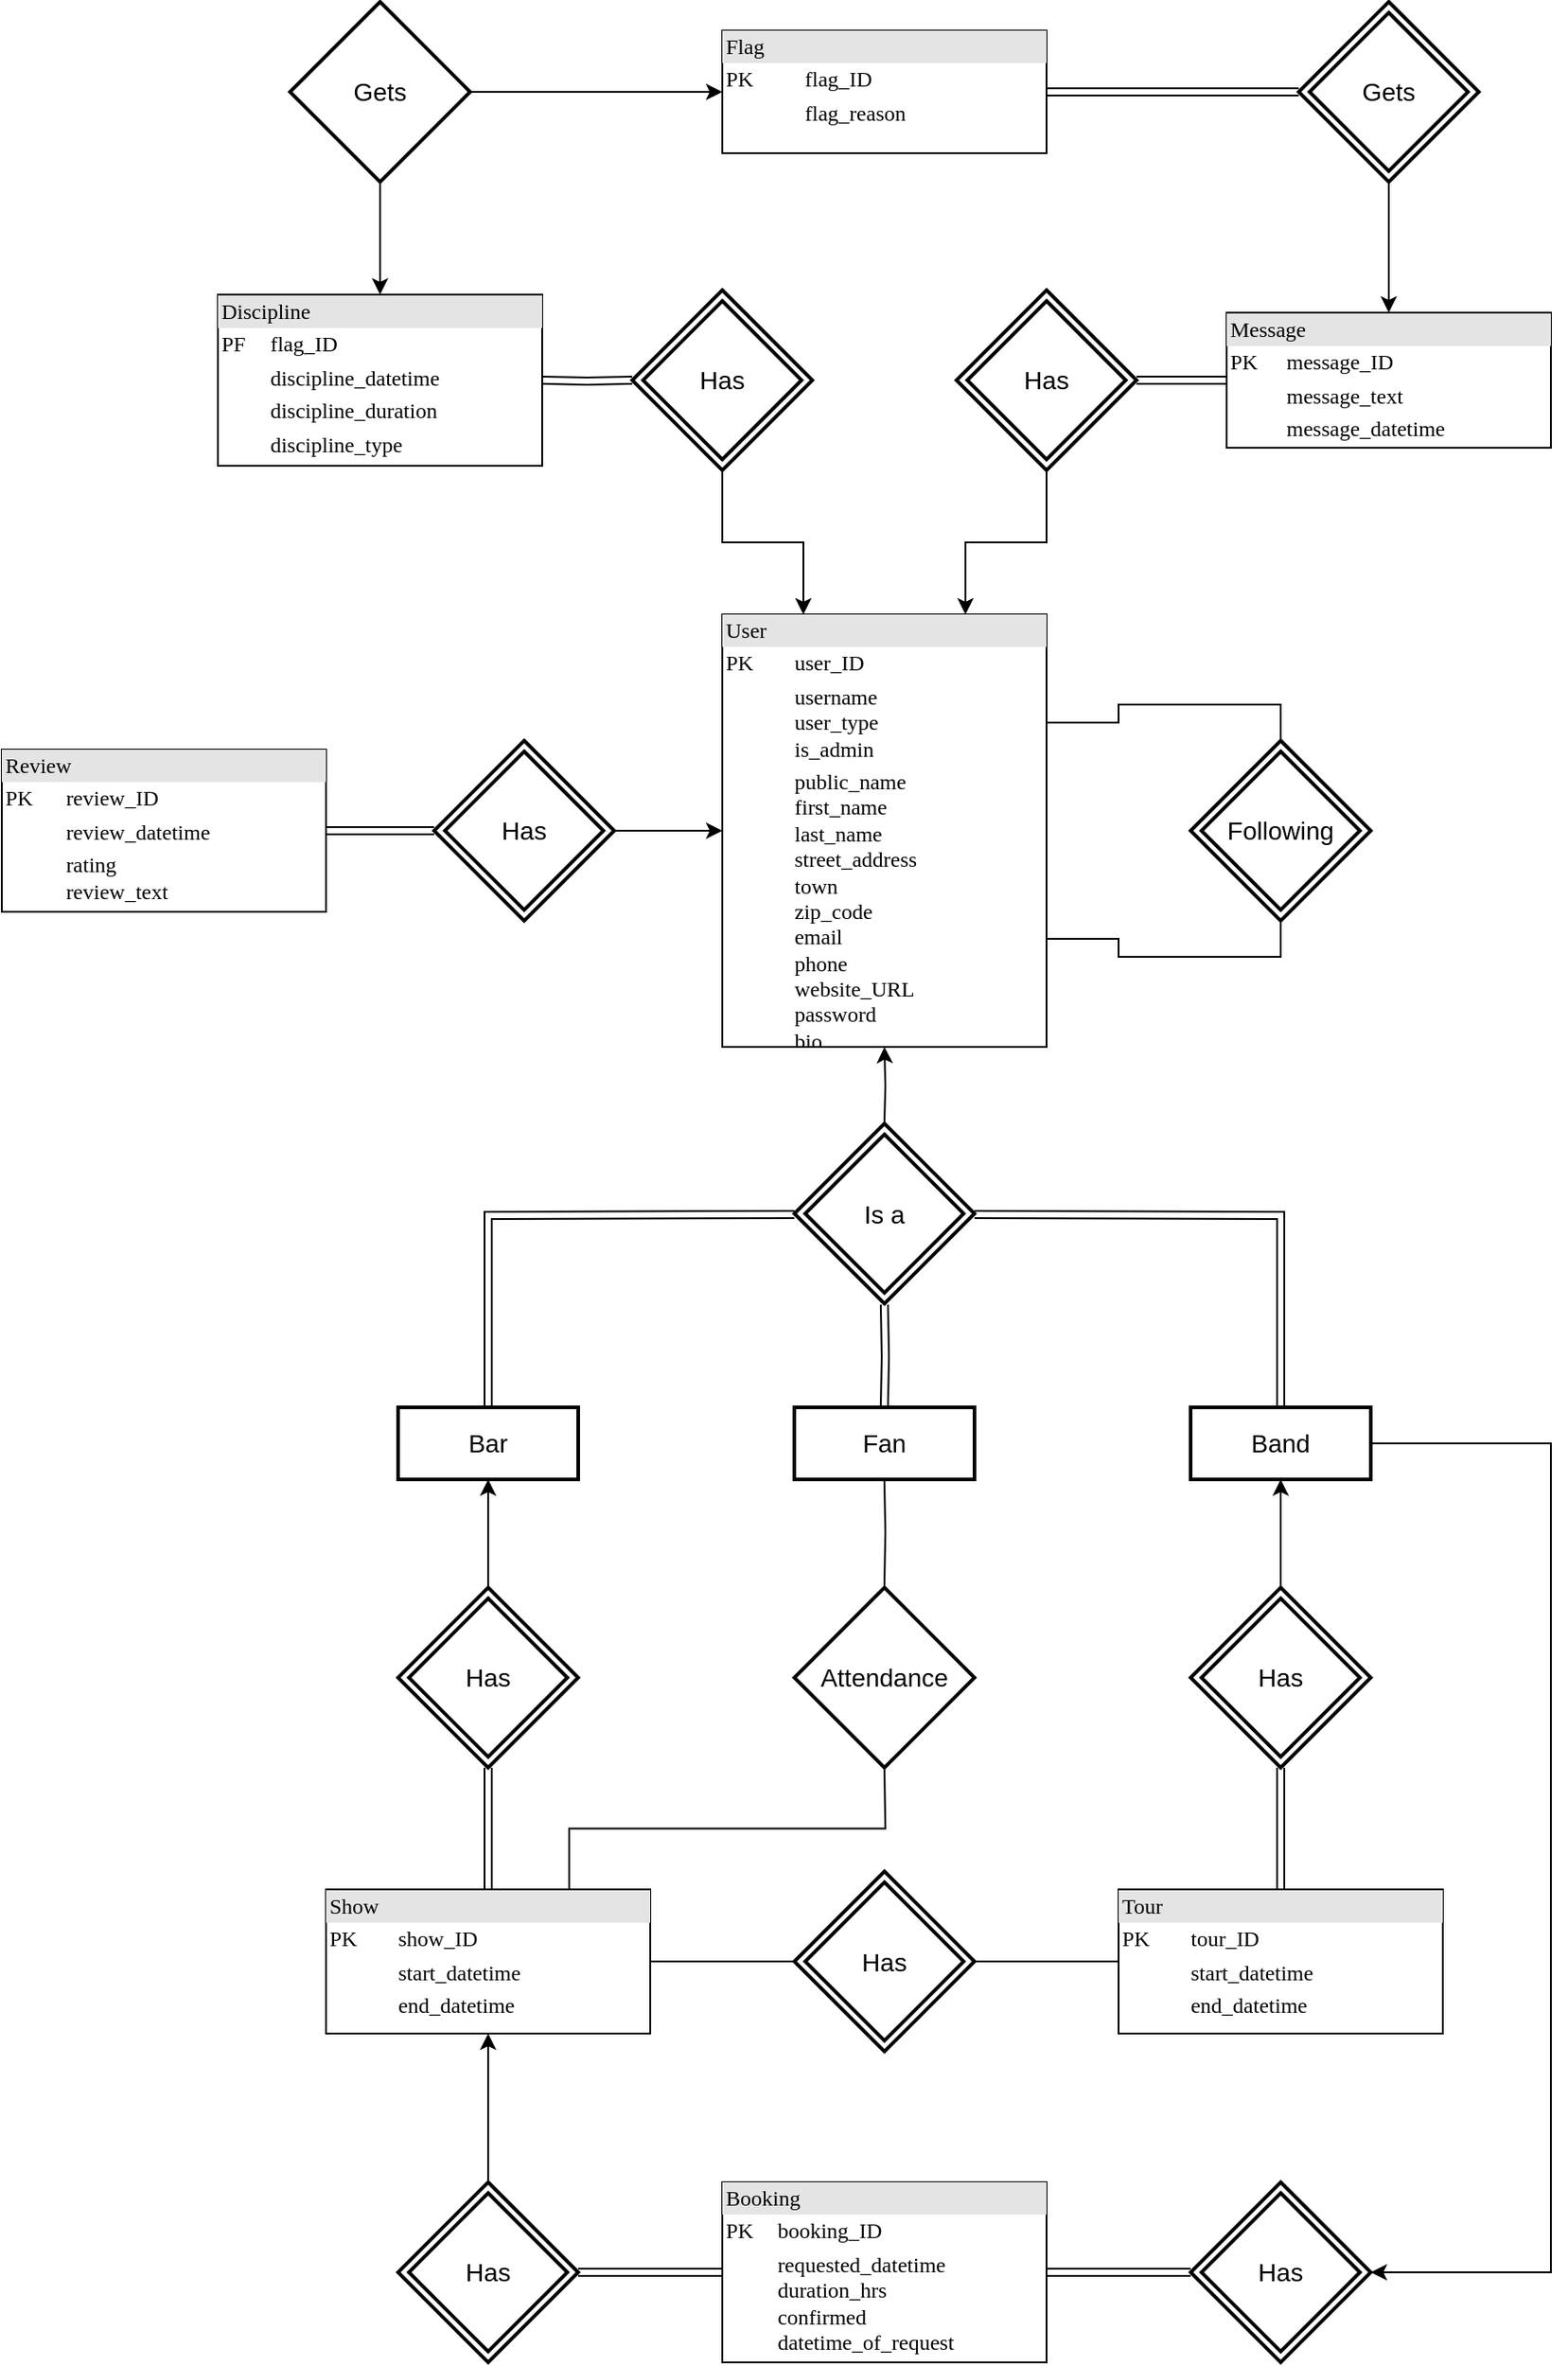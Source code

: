 <mxfile pages="1" version="11.2.5" type="device"><diagram name="Page-1" id="2ca16b54-16f6-2749-3443-fa8db7711227"><mxGraphModel dx="1654" dy="1485" grid="1" gridSize="10" guides="1" tooltips="1" connect="1" arrows="1" fold="1" page="1" pageScale="1" pageWidth="1100" pageHeight="850" background="#ffffff" math="0" shadow="0"><root><mxCell id="0"/><mxCell id="1" parent="0"/><mxCell id="hTIE1v8_ieLj_Vp5C5kN-28" style="edgeStyle=orthogonalEdgeStyle;rounded=0;orthogonalLoop=1;jettySize=auto;html=1;exitX=1;exitY=0.75;exitDx=0;exitDy=0;endArrow=none;endFill=0;entryX=0.5;entryY=1;entryDx=0;entryDy=0;" parent="1" source="2ed32ef02a7f4228-8" target="hTIE1v8_ieLj_Vp5C5kN-61" edge="1"><mxGeometry relative="1" as="geometry"><mxPoint x="-150" y="-150" as="targetPoint"/></mxGeometry></mxCell><mxCell id="hTIE1v8_ieLj_Vp5C5kN-55" style="edgeStyle=orthogonalEdgeStyle;rounded=0;orthogonalLoop=1;jettySize=auto;html=1;exitX=0;exitY=0.5;exitDx=0;exitDy=0;entryX=1;entryY=0.5;entryDx=0;entryDy=0;endArrow=none;endFill=0;startArrow=classic;startFill=1;" parent="1" source="2ed32ef02a7f4228-8" edge="1" target="hTIE1v8_ieLj_Vp5C5kN-60"><mxGeometry relative="1" as="geometry"><mxPoint x="-520" y="-247" as="targetPoint"/></mxGeometry></mxCell><mxCell id="2ed32ef02a7f4228-8" value="&lt;div style=&quot;box-sizing: border-box ; width: 100% ; background: #e4e4e4 ; padding: 2px&quot;&gt;User&lt;/div&gt;&lt;table style=&quot;width: 100% ; font-size: 1em&quot; cellpadding=&quot;2&quot; cellspacing=&quot;0&quot;&gt;&lt;tbody&gt;&lt;tr&gt;&lt;td&gt;PK&lt;/td&gt;&lt;td&gt;user_ID&lt;/td&gt;&lt;/tr&gt;&lt;tr&gt;&lt;td&gt;&lt;br&gt;&lt;/td&gt;&lt;td&gt;username&lt;br&gt;user_type&lt;br&gt;is_admin&lt;/td&gt;&lt;/tr&gt;&lt;tr&gt;&lt;td&gt;&lt;/td&gt;&lt;td&gt;public_name&lt;br&gt;first_name&lt;br&gt;last_name&lt;br&gt;street_address&lt;br&gt;town&lt;br&gt;zip_code&lt;br&gt;email&lt;br&gt;phone&lt;br&gt;website_URL&lt;br&gt;password&lt;br&gt;bio&lt;br&gt;&lt;/td&gt;&lt;/tr&gt;&lt;tr&gt;&lt;td&gt;&lt;/td&gt;&lt;td&gt;&lt;/td&gt;&lt;/tr&gt;&lt;/tbody&gt;&lt;/table&gt;" style="verticalAlign=top;align=left;overflow=fill;html=1;rounded=0;shadow=0;comic=0;labelBackgroundColor=none;strokeColor=#000000;strokeWidth=1;fillColor=#ffffff;fontFamily=Verdana;fontSize=12;fontColor=#000000;" parent="1" vertex="1"><mxGeometry x="-460" y="-360" width="180" height="240" as="geometry"/></mxCell><mxCell id="hTIE1v8_ieLj_Vp5C5kN-73" style="edgeStyle=orthogonalEdgeStyle;shape=link;rounded=0;orthogonalLoop=1;jettySize=auto;html=1;exitX=1;exitY=0.5;exitDx=0;exitDy=0;entryX=0;entryY=0.5;entryDx=0;entryDy=0;startArrow=none;startFill=0;endArrow=classic;endFill=1;strokeColor=#000000;" parent="1" source="uCFvu2t1ZNGnuXDqTGb5-1" target="hTIE1v8_ieLj_Vp5C5kN-72" edge="1"><mxGeometry relative="1" as="geometry"/></mxCell><mxCell id="uCFvu2t1ZNGnuXDqTGb5-1" value="&lt;div style=&quot;box-sizing: border-box ; width: 100% ; background: #e4e4e4 ; padding: 2px&quot;&gt;Booking&lt;/div&gt;&lt;table style=&quot;width: 100% ; font-size: 1em&quot; cellpadding=&quot;2&quot; cellspacing=&quot;0&quot;&gt;&lt;tbody&gt;&lt;tr&gt;&lt;td&gt;PK&lt;/td&gt;&lt;td&gt;booking_ID&lt;/td&gt;&lt;/tr&gt;&lt;tr&gt;&lt;td&gt;&lt;/td&gt;&lt;td&gt;requested_datetime&lt;br&gt;duration_hrs&lt;br&gt;confirmed&lt;br&gt;datetime_of_request&lt;/td&gt;&lt;/tr&gt;&lt;tr&gt;&lt;td&gt;&lt;br&gt;&lt;/td&gt;&lt;td&gt;&lt;br&gt;&lt;/td&gt;&lt;/tr&gt;&lt;tr&gt;&lt;td&gt;&lt;br&gt;&lt;/td&gt;&lt;td&gt;&lt;br&gt;&lt;/td&gt;&lt;/tr&gt;&lt;tr&gt;&lt;td&gt;&lt;br&gt;&lt;/td&gt;&lt;td&gt;&lt;br&gt;&lt;/td&gt;&lt;/tr&gt;&lt;/tbody&gt;&lt;/table&gt;" style="verticalAlign=top;align=left;overflow=fill;html=1;rounded=0;shadow=0;comic=0;labelBackgroundColor=none;strokeColor=#000000;strokeWidth=1;fillColor=#ffffff;fontFamily=Verdana;fontSize=12;fontColor=#000000;" parent="1" vertex="1"><mxGeometry x="-460" y="510" width="180" height="100" as="geometry"/></mxCell><mxCell id="hTIE1v8_ieLj_Vp5C5kN-56" style="edgeStyle=orthogonalEdgeStyle;rounded=0;orthogonalLoop=1;jettySize=auto;html=1;exitX=1;exitY=0.5;exitDx=0;exitDy=0;entryX=0;entryY=0.5;entryDx=0;entryDy=0;endArrow=none;endFill=0;shape=link;" parent="1" source="uCFvu2t1ZNGnuXDqTGb5-2" edge="1" target="hTIE1v8_ieLj_Vp5C5kN-60"><mxGeometry relative="1" as="geometry"><mxPoint x="-620" y="-247" as="targetPoint"/></mxGeometry></mxCell><mxCell id="uCFvu2t1ZNGnuXDqTGb5-2" value="&lt;div style=&quot;box-sizing: border-box ; width: 100% ; background: #e4e4e4 ; padding: 2px&quot;&gt;Review&lt;/div&gt;&lt;table style=&quot;width: 100% ; font-size: 1em&quot; cellpadding=&quot;2&quot; cellspacing=&quot;0&quot;&gt;&lt;tbody&gt;&lt;tr&gt;&lt;td&gt;PK&lt;/td&gt;&lt;td&gt;review_ID&lt;/td&gt;&lt;/tr&gt;&lt;tr&gt;&lt;td&gt;&lt;br&gt;&lt;/td&gt;&lt;td&gt;review_datetime&lt;/td&gt;&lt;/tr&gt;&lt;tr&gt;&lt;td&gt;&lt;br&gt;&lt;/td&gt;&lt;td&gt;rating&lt;br&gt;review_text&lt;br&gt;&lt;br&gt;&lt;/td&gt;&lt;/tr&gt;&lt;tr&gt;&lt;td&gt;&lt;br&gt;&lt;/td&gt;&lt;td&gt;&lt;br&gt;&lt;/td&gt;&lt;/tr&gt;&lt;tr&gt;&lt;td&gt;&lt;br&gt;&lt;/td&gt;&lt;td&gt;&lt;br&gt;&lt;/td&gt;&lt;/tr&gt;&lt;/tbody&gt;&lt;/table&gt;" style="verticalAlign=top;align=left;overflow=fill;html=1;rounded=0;shadow=0;comic=0;labelBackgroundColor=none;strokeColor=#000000;strokeWidth=1;fillColor=#ffffff;fontFamily=Verdana;fontSize=12;fontColor=#000000;" parent="1" vertex="1"><mxGeometry x="-860" y="-285" width="180" height="90" as="geometry"/></mxCell><mxCell id="hTIE1v8_ieLj_Vp5C5kN-43" style="edgeStyle=orthogonalEdgeStyle;rounded=0;orthogonalLoop=1;jettySize=auto;html=1;exitX=0;exitY=0.5;exitDx=0;exitDy=0;entryX=1;entryY=0.5;entryDx=0;entryDy=0;endArrow=none;endFill=0;shape=link;" parent="1" source="uCFvu2t1ZNGnuXDqTGb5-3" edge="1"><mxGeometry relative="1" as="geometry"><mxPoint x="-230" y="-490" as="targetPoint"/></mxGeometry></mxCell><mxCell id="hTIE1v8_ieLj_Vp5C5kN-64" style="edgeStyle=orthogonalEdgeStyle;rounded=0;orthogonalLoop=1;jettySize=auto;html=1;exitX=0.5;exitY=0;exitDx=0;exitDy=0;entryX=0.5;entryY=1;entryDx=0;entryDy=0;startArrow=classic;startFill=1;endArrow=none;endFill=0;strokeColor=#000000;" parent="1" source="uCFvu2t1ZNGnuXDqTGb5-3" target="hTIE1v8_ieLj_Vp5C5kN-63" edge="1"><mxGeometry relative="1" as="geometry"/></mxCell><mxCell id="uCFvu2t1ZNGnuXDqTGb5-3" value="&lt;div style=&quot;box-sizing: border-box ; width: 100% ; background: #e4e4e4 ; padding: 2px&quot;&gt;Message&lt;/div&gt;&lt;table style=&quot;width: 100% ; font-size: 1em&quot; cellpadding=&quot;2&quot; cellspacing=&quot;0&quot;&gt;&lt;tbody&gt;&lt;tr&gt;&lt;td&gt;PK&lt;/td&gt;&lt;td&gt;message_ID&lt;/td&gt;&lt;/tr&gt;&lt;tr&gt;&lt;td&gt;&lt;br&gt;&lt;/td&gt;&lt;td&gt;message_text&lt;/td&gt;&lt;/tr&gt;&lt;tr&gt;&lt;td&gt;&lt;br&gt;&lt;/td&gt;&lt;td&gt;message_datetime&lt;br&gt;&lt;/td&gt;&lt;/tr&gt;&lt;tr&gt;&lt;td&gt;&lt;br&gt;&lt;/td&gt;&lt;td&gt;&lt;br&gt;&lt;/td&gt;&lt;/tr&gt;&lt;tr&gt;&lt;td&gt;&lt;br&gt;&lt;/td&gt;&lt;td&gt;&lt;br&gt;&lt;/td&gt;&lt;/tr&gt;&lt;/tbody&gt;&lt;/table&gt;" style="verticalAlign=top;align=left;overflow=fill;html=1;rounded=0;shadow=0;comic=0;labelBackgroundColor=none;strokeColor=#000000;strokeWidth=1;fillColor=#ffffff;fontFamily=Verdana;fontSize=12;fontColor=#000000;" parent="1" vertex="1"><mxGeometry x="-180" y="-527.5" width="180" height="75" as="geometry"/></mxCell><mxCell id="uCFvu2t1ZNGnuXDqTGb5-8" value="&lt;div style=&quot;box-sizing: border-box ; width: 100% ; background: #e4e4e4 ; padding: 2px&quot;&gt;Flag&lt;/div&gt;&lt;table style=&quot;width: 100% ; font-size: 1em&quot; cellpadding=&quot;2&quot; cellspacing=&quot;0&quot;&gt;&lt;tbody&gt;&lt;tr&gt;&lt;td&gt;PK&lt;/td&gt;&lt;td&gt;flag_ID&lt;/td&gt;&lt;/tr&gt;&lt;tr&gt;&lt;td&gt;&lt;br&gt;&lt;/td&gt;&lt;td&gt;flag_reason&lt;/td&gt;&lt;/tr&gt;&lt;tr&gt;&lt;td&gt;&lt;br&gt;&lt;/td&gt;&lt;td&gt;&lt;br&gt;&lt;/td&gt;&lt;/tr&gt;&lt;tr&gt;&lt;td&gt;&lt;br&gt;&lt;/td&gt;&lt;td&gt;&lt;br&gt;&lt;/td&gt;&lt;/tr&gt;&lt;tr&gt;&lt;td&gt;&lt;br&gt;&lt;/td&gt;&lt;td&gt;&lt;br&gt;&lt;/td&gt;&lt;/tr&gt;&lt;/tbody&gt;&lt;/table&gt;" style="verticalAlign=top;align=left;overflow=fill;html=1;rounded=0;shadow=0;comic=0;labelBackgroundColor=none;strokeColor=#000000;strokeWidth=1;fillColor=#ffffff;fontFamily=Verdana;fontSize=12;fontColor=#000000;" parent="1" vertex="1"><mxGeometry x="-460" y="-684" width="180" height="68" as="geometry"/></mxCell><mxCell id="9pDllGuzuMR2mAoj5SQd-7" style="edgeStyle=orthogonalEdgeStyle;rounded=0;orthogonalLoop=1;jettySize=auto;html=1;exitX=0.5;exitY=0;exitDx=0;exitDy=0;endArrow=none;endFill=0;startArrow=classic;startFill=1;entryX=0.5;entryY=1;entryDx=0;entryDy=0;" edge="1" parent="1" source="uCFvu2t1ZNGnuXDqTGb5-9" target="9pDllGuzuMR2mAoj5SQd-10"><mxGeometry relative="1" as="geometry"><mxPoint x="-650" y="-580" as="targetPoint"/></mxGeometry></mxCell><mxCell id="uCFvu2t1ZNGnuXDqTGb5-9" value="&lt;div style=&quot;box-sizing: border-box ; width: 100% ; background: #e4e4e4 ; padding: 2px&quot;&gt;Discipline&lt;/div&gt;&lt;table style=&quot;width: 100% ; font-size: 1em&quot; cellpadding=&quot;2&quot; cellspacing=&quot;0&quot;&gt;&lt;tbody&gt;&lt;tr&gt;&lt;td&gt;PF&lt;/td&gt;&lt;td&gt;flag_ID&lt;/td&gt;&lt;/tr&gt;&lt;tr&gt;&lt;td&gt;&lt;br&gt;&lt;/td&gt;&lt;td&gt;discipline_datetime&lt;br&gt;&lt;/td&gt;&lt;/tr&gt;&lt;tr&gt;&lt;td&gt;&lt;br&gt;&lt;/td&gt;&lt;td&gt;discipline_duration&lt;br&gt;&lt;/td&gt;&lt;/tr&gt;&lt;tr&gt;&lt;td&gt;&lt;br&gt;&lt;/td&gt;&lt;td&gt;discipline_type&lt;br&gt;&lt;/td&gt;&lt;/tr&gt;&lt;tr&gt;&lt;td&gt;&lt;br&gt;&lt;/td&gt;&lt;td&gt;&lt;br&gt;&lt;/td&gt;&lt;/tr&gt;&lt;tr&gt;&lt;td&gt;&lt;br&gt;&lt;/td&gt;&lt;td&gt;&lt;br&gt;&lt;/td&gt;&lt;/tr&gt;&lt;/tbody&gt;&lt;/table&gt;" style="verticalAlign=top;align=left;overflow=fill;html=1;rounded=0;shadow=0;comic=0;labelBackgroundColor=none;strokeColor=#000000;strokeWidth=1;fillColor=#ffffff;fontFamily=Verdana;fontSize=12;fontColor=#000000;" parent="1" vertex="1"><mxGeometry x="-740" y="-537.5" width="180" height="95" as="geometry"/></mxCell><mxCell id="hTIE1v8_ieLj_Vp5C5kN-87" style="edgeStyle=orthogonalEdgeStyle;rounded=0;orthogonalLoop=1;jettySize=auto;html=1;exitX=0.75;exitY=0;exitDx=0;exitDy=0;entryX=0.5;entryY=1;entryDx=0;entryDy=0;startArrow=none;startFill=0;endArrow=none;endFill=0;strokeColor=#000000;" parent="1" source="hTIE1v8_ieLj_Vp5C5kN-1" edge="1"><mxGeometry relative="1" as="geometry"><mxPoint x="-370" y="279" as="targetPoint"/></mxGeometry></mxCell><mxCell id="hTIE1v8_ieLj_Vp5C5kN-1" value="&lt;div style=&quot;box-sizing: border-box ; width: 100% ; background: #e4e4e4 ; padding: 2px&quot;&gt;Show&lt;/div&gt;&lt;table style=&quot;width: 100% ; font-size: 1em&quot; cellpadding=&quot;2&quot; cellspacing=&quot;0&quot;&gt;&lt;tbody&gt;&lt;tr&gt;&lt;td&gt;PK&lt;/td&gt;&lt;td&gt;show_ID&lt;/td&gt;&lt;/tr&gt;&lt;tr&gt;&lt;td&gt;&lt;br&gt;&lt;/td&gt;&lt;td&gt;start_datetime&lt;/td&gt;&lt;/tr&gt;&lt;tr&gt;&lt;td&gt;&lt;br&gt;&lt;/td&gt;&lt;td&gt;end_datetime&lt;br&gt;&lt;/td&gt;&lt;/tr&gt;&lt;tr&gt;&lt;td&gt;&lt;br&gt;&lt;/td&gt;&lt;td&gt;&lt;br&gt;&lt;/td&gt;&lt;/tr&gt;&lt;tr&gt;&lt;td&gt;&lt;br&gt;&lt;/td&gt;&lt;td&gt;&lt;br&gt;&lt;/td&gt;&lt;/tr&gt;&lt;tr&gt;&lt;td&gt;&lt;br&gt;&lt;/td&gt;&lt;td&gt;&lt;br&gt;&lt;/td&gt;&lt;/tr&gt;&lt;/tbody&gt;&lt;/table&gt;" style="verticalAlign=top;align=left;overflow=fill;html=1;rounded=0;shadow=0;comic=0;labelBackgroundColor=none;strokeColor=#000000;strokeWidth=1;fillColor=#ffffff;fontFamily=Verdana;fontSize=12;fontColor=#000000;" parent="1" vertex="1"><mxGeometry x="-680" y="347.5" width="180" height="80" as="geometry"/></mxCell><mxCell id="hTIE1v8_ieLj_Vp5C5kN-79" style="edgeStyle=orthogonalEdgeStyle;rounded=0;orthogonalLoop=1;jettySize=auto;html=1;exitX=0.5;exitY=0;exitDx=0;exitDy=0;entryX=0.5;entryY=1;entryDx=0;entryDy=0;startArrow=none;startFill=0;endArrow=classic;endFill=1;strokeColor=#000000;shape=link;" parent="1" source="hTIE1v8_ieLj_Vp5C5kN-17" target="hTIE1v8_ieLj_Vp5C5kN-76" edge="1"><mxGeometry relative="1" as="geometry"/></mxCell><mxCell id="hTIE1v8_ieLj_Vp5C5kN-81" style="edgeStyle=orthogonalEdgeStyle;rounded=0;orthogonalLoop=1;jettySize=auto;html=1;exitX=0;exitY=0.5;exitDx=0;exitDy=0;entryX=1;entryY=0.5;entryDx=0;entryDy=0;startArrow=none;startFill=0;endArrow=none;endFill=0;strokeColor=#000000;" parent="1" source="hTIE1v8_ieLj_Vp5C5kN-17" target="hTIE1v8_ieLj_Vp5C5kN-80" edge="1"><mxGeometry relative="1" as="geometry"/></mxCell><mxCell id="hTIE1v8_ieLj_Vp5C5kN-17" value="&lt;div style=&quot;box-sizing: border-box ; width: 100% ; background: #e4e4e4 ; padding: 2px&quot;&gt;Tour&lt;/div&gt;&lt;table style=&quot;width: 100% ; font-size: 1em&quot; cellpadding=&quot;2&quot; cellspacing=&quot;0&quot;&gt;&lt;tbody&gt;&lt;tr&gt;&lt;td&gt;PK&lt;/td&gt;&lt;td&gt;tour_ID&lt;/td&gt;&lt;/tr&gt;&lt;tr&gt;&lt;td&gt;&lt;br&gt;&lt;/td&gt;&lt;td&gt;start_datetime&lt;br&gt;&lt;/td&gt;&lt;/tr&gt;&lt;tr&gt;&lt;td&gt;&lt;br&gt;&lt;/td&gt;&lt;td&gt;end_datetime&lt;br&gt;&lt;/td&gt;&lt;/tr&gt;&lt;tr&gt;&lt;td&gt;&lt;br&gt;&lt;/td&gt;&lt;td&gt;&lt;br&gt;&lt;/td&gt;&lt;/tr&gt;&lt;tr&gt;&lt;td&gt;&lt;br&gt;&lt;/td&gt;&lt;td&gt;&lt;br&gt;&lt;/td&gt;&lt;/tr&gt;&lt;tr&gt;&lt;td&gt;&lt;br&gt;&lt;/td&gt;&lt;td&gt;&lt;br&gt;&lt;/td&gt;&lt;/tr&gt;&lt;/tbody&gt;&lt;/table&gt;" style="verticalAlign=top;align=left;overflow=fill;html=1;rounded=0;shadow=0;comic=0;labelBackgroundColor=none;strokeColor=#000000;strokeWidth=1;fillColor=#ffffff;fontFamily=Verdana;fontSize=12;fontColor=#000000;" parent="1" vertex="1"><mxGeometry x="-240" y="347.5" width="180" height="80" as="geometry"/></mxCell><mxCell id="hTIE1v8_ieLj_Vp5C5kN-66" style="edgeStyle=orthogonalEdgeStyle;rounded=0;orthogonalLoop=1;jettySize=auto;html=1;exitX=0.5;exitY=1;exitDx=0;exitDy=0;entryX=0.5;entryY=0;entryDx=0;entryDy=0;startArrow=classic;startFill=1;endArrow=none;endFill=0;strokeColor=#000000;" parent="1" source="hTIE1v8_ieLj_Vp5C5kN-18" target="hTIE1v8_ieLj_Vp5C5kN-62" edge="1"><mxGeometry relative="1" as="geometry"/></mxCell><mxCell id="hTIE1v8_ieLj_Vp5C5kN-18" value="Bar" style="strokeWidth=2;whiteSpace=wrap;html=1;align=center;fontSize=14;" parent="1" vertex="1"><mxGeometry x="-640" y="80" width="100" height="40" as="geometry"/></mxCell><mxCell id="hTIE1v8_ieLj_Vp5C5kN-19" value="Fan" style="strokeWidth=2;whiteSpace=wrap;html=1;align=center;fontSize=14;" parent="1" vertex="1"><mxGeometry x="-420" y="80" width="100" height="40" as="geometry"/></mxCell><mxCell id="hTIE1v8_ieLj_Vp5C5kN-75" style="edgeStyle=orthogonalEdgeStyle;rounded=0;orthogonalLoop=1;jettySize=auto;html=1;exitX=1;exitY=0.5;exitDx=0;exitDy=0;entryX=1;entryY=0.5;entryDx=0;entryDy=0;startArrow=none;startFill=0;endArrow=classic;endFill=1;strokeColor=#000000;" parent="1" source="hTIE1v8_ieLj_Vp5C5kN-20" target="hTIE1v8_ieLj_Vp5C5kN-72" edge="1"><mxGeometry relative="1" as="geometry"><Array as="points"><mxPoint y="100"/><mxPoint y="560"/></Array></mxGeometry></mxCell><mxCell id="hTIE1v8_ieLj_Vp5C5kN-20" value="Band" style="strokeWidth=2;whiteSpace=wrap;html=1;align=center;fontSize=14;" parent="1" vertex="1"><mxGeometry x="-200" y="80" width="100" height="40" as="geometry"/></mxCell><mxCell id="hTIE1v8_ieLj_Vp5C5kN-27" style="edgeStyle=orthogonalEdgeStyle;rounded=0;orthogonalLoop=1;jettySize=auto;html=1;exitX=0.5;exitY=0.005;exitDx=0;exitDy=0;entryX=1;entryY=0.25;entryDx=0;entryDy=0;endArrow=none;endFill=0;exitPerimeter=0;" parent="1" source="hTIE1v8_ieLj_Vp5C5kN-61" target="2ed32ef02a7f4228-8" edge="1"><mxGeometry relative="1" as="geometry"><mxPoint x="-150" y="-297" as="sourcePoint"/></mxGeometry></mxCell><mxCell id="hTIE1v8_ieLj_Vp5C5kN-47" style="edgeStyle=orthogonalEdgeStyle;shape=link;rounded=0;orthogonalLoop=1;jettySize=auto;html=1;exitX=0;exitY=0.5;exitDx=0;exitDy=0;entryX=1;entryY=0.5;entryDx=0;entryDy=0;endArrow=none;endFill=0;" parent="1" target="uCFvu2t1ZNGnuXDqTGb5-9" edge="1"><mxGeometry relative="1" as="geometry"><mxPoint x="-510" y="-490" as="sourcePoint"/></mxGeometry></mxCell><mxCell id="hTIE1v8_ieLj_Vp5C5kN-57" style="edgeStyle=orthogonalEdgeStyle;rounded=0;orthogonalLoop=1;jettySize=auto;html=1;exitX=0.5;exitY=1;exitDx=0;exitDy=0;entryX=0.25;entryY=0;entryDx=0;entryDy=0;startArrow=none;startFill=0;endArrow=classic;endFill=1;" parent="1" source="hTIE1v8_ieLj_Vp5C5kN-48" target="2ed32ef02a7f4228-8" edge="1"><mxGeometry relative="1" as="geometry"/></mxCell><mxCell id="hTIE1v8_ieLj_Vp5C5kN-48" value="Has" style="shape=rhombus;double=1;strokeWidth=2;fontSize=17;perimeter=rhombusPerimeter;whiteSpace=wrap;html=1;align=center;fontSize=14;" parent="1" vertex="1"><mxGeometry x="-510" y="-540" width="100" height="100" as="geometry"/></mxCell><mxCell id="hTIE1v8_ieLj_Vp5C5kN-58" style="edgeStyle=orthogonalEdgeStyle;rounded=0;orthogonalLoop=1;jettySize=auto;html=1;exitX=0.5;exitY=1;exitDx=0;exitDy=0;entryX=0.75;entryY=0;entryDx=0;entryDy=0;startArrow=none;startFill=0;endArrow=classic;endFill=1;" parent="1" source="hTIE1v8_ieLj_Vp5C5kN-49" target="2ed32ef02a7f4228-8" edge="1"><mxGeometry relative="1" as="geometry"/></mxCell><mxCell id="hTIE1v8_ieLj_Vp5C5kN-49" value="Has" style="shape=rhombus;double=1;strokeWidth=2;fontSize=17;perimeter=rhombusPerimeter;whiteSpace=wrap;html=1;align=center;fontSize=14;" parent="1" vertex="1"><mxGeometry x="-330" y="-540" width="100" height="100" as="geometry"/></mxCell><mxCell id="hTIE1v8_ieLj_Vp5C5kN-51" style="edgeStyle=orthogonalEdgeStyle;rounded=0;orthogonalLoop=1;jettySize=auto;html=1;exitX=0.5;exitY=0;exitDx=0;exitDy=0;entryX=0.5;entryY=1;entryDx=0;entryDy=0;endArrow=classic;endFill=1;strokeColor=#000000;" parent="1" target="2ed32ef02a7f4228-8" edge="1"><mxGeometry relative="1" as="geometry"><mxPoint x="-370" y="-77" as="sourcePoint"/></mxGeometry></mxCell><mxCell id="hTIE1v8_ieLj_Vp5C5kN-52" style="edgeStyle=orthogonalEdgeStyle;rounded=0;orthogonalLoop=1;jettySize=auto;html=1;exitX=0.5;exitY=1;exitDx=0;exitDy=0;entryX=0.5;entryY=0;entryDx=0;entryDy=0;endArrow=classic;endFill=1;shape=link;" parent="1" target="hTIE1v8_ieLj_Vp5C5kN-19" edge="1"><mxGeometry relative="1" as="geometry"><mxPoint x="-370" y="23" as="sourcePoint"/></mxGeometry></mxCell><mxCell id="hTIE1v8_ieLj_Vp5C5kN-53" style="edgeStyle=orthogonalEdgeStyle;rounded=0;orthogonalLoop=1;jettySize=auto;html=1;exitX=0;exitY=0.5;exitDx=0;exitDy=0;entryX=0.5;entryY=0;entryDx=0;entryDy=0;endArrow=classic;endFill=1;shape=link;" parent="1" target="hTIE1v8_ieLj_Vp5C5kN-18" edge="1"><mxGeometry relative="1" as="geometry"><mxPoint x="-420" y="-27" as="sourcePoint"/></mxGeometry></mxCell><mxCell id="hTIE1v8_ieLj_Vp5C5kN-54" style="edgeStyle=orthogonalEdgeStyle;rounded=0;orthogonalLoop=1;jettySize=auto;html=1;exitX=1;exitY=0.5;exitDx=0;exitDy=0;entryX=0.5;entryY=0;entryDx=0;entryDy=0;endArrow=classic;endFill=1;shape=link;" parent="1" target="hTIE1v8_ieLj_Vp5C5kN-20" edge="1"><mxGeometry relative="1" as="geometry"><mxPoint x="-320" y="-27" as="sourcePoint"/></mxGeometry></mxCell><mxCell id="hTIE1v8_ieLj_Vp5C5kN-59" value="Is a" style="shape=rhombus;double=1;strokeWidth=2;fontSize=17;perimeter=rhombusPerimeter;whiteSpace=wrap;html=1;align=center;fontSize=14;" parent="1" vertex="1"><mxGeometry x="-420" y="-77.5" width="100" height="100" as="geometry"/></mxCell><mxCell id="hTIE1v8_ieLj_Vp5C5kN-60" value="Has" style="shape=rhombus;double=1;strokeWidth=2;fontSize=17;perimeter=rhombusPerimeter;whiteSpace=wrap;html=1;align=center;fontSize=14;" parent="1" vertex="1"><mxGeometry x="-620" y="-290" width="100" height="100" as="geometry"/></mxCell><mxCell id="hTIE1v8_ieLj_Vp5C5kN-61" value="Following" style="shape=rhombus;double=1;strokeWidth=2;fontSize=17;perimeter=rhombusPerimeter;whiteSpace=wrap;html=1;align=center;fontSize=14;" parent="1" vertex="1"><mxGeometry x="-200" y="-290" width="100" height="100" as="geometry"/></mxCell><mxCell id="hTIE1v8_ieLj_Vp5C5kN-68" style="edgeStyle=orthogonalEdgeStyle;shape=link;rounded=0;orthogonalLoop=1;jettySize=auto;html=1;exitX=0.5;exitY=1;exitDx=0;exitDy=0;entryX=0.5;entryY=0;entryDx=0;entryDy=0;startArrow=classic;startFill=1;endArrow=none;endFill=0;strokeColor=#000000;" parent="1" source="hTIE1v8_ieLj_Vp5C5kN-62" target="hTIE1v8_ieLj_Vp5C5kN-1" edge="1"><mxGeometry relative="1" as="geometry"/></mxCell><mxCell id="hTIE1v8_ieLj_Vp5C5kN-62" value="Has" style="shape=rhombus;double=1;strokeWidth=2;fontSize=17;perimeter=rhombusPerimeter;whiteSpace=wrap;html=1;align=center;fontSize=14;" parent="1" vertex="1"><mxGeometry x="-640" y="180" width="100" height="100" as="geometry"/></mxCell><mxCell id="9pDllGuzuMR2mAoj5SQd-5" style="edgeStyle=orthogonalEdgeStyle;rounded=0;orthogonalLoop=1;jettySize=auto;html=1;exitX=0;exitY=0.5;exitDx=0;exitDy=0;entryX=1;entryY=0.5;entryDx=0;entryDy=0;endArrow=none;endFill=0;shape=link;" edge="1" parent="1" source="hTIE1v8_ieLj_Vp5C5kN-63" target="uCFvu2t1ZNGnuXDqTGb5-8"><mxGeometry relative="1" as="geometry"/></mxCell><mxCell id="hTIE1v8_ieLj_Vp5C5kN-63" value="Gets" style="shape=rhombus;double=1;strokeWidth=2;fontSize=17;perimeter=rhombusPerimeter;whiteSpace=wrap;html=1;align=center;fontSize=14;" parent="1" vertex="1"><mxGeometry x="-140" y="-700" width="100" height="100" as="geometry"/></mxCell><mxCell id="hTIE1v8_ieLj_Vp5C5kN-70" style="edgeStyle=orthogonalEdgeStyle;rounded=0;orthogonalLoop=1;jettySize=auto;html=1;exitX=0.5;exitY=0;exitDx=0;exitDy=0;entryX=0.5;entryY=1;entryDx=0;entryDy=0;startArrow=none;startFill=0;endArrow=classic;endFill=1;strokeColor=#000000;" parent="1" source="hTIE1v8_ieLj_Vp5C5kN-69" target="hTIE1v8_ieLj_Vp5C5kN-1" edge="1"><mxGeometry relative="1" as="geometry"/></mxCell><mxCell id="hTIE1v8_ieLj_Vp5C5kN-71" style="edgeStyle=orthogonalEdgeStyle;rounded=0;orthogonalLoop=1;jettySize=auto;html=1;exitX=1;exitY=0.5;exitDx=0;exitDy=0;entryX=0;entryY=0.5;entryDx=0;entryDy=0;startArrow=none;startFill=0;endArrow=classic;endFill=1;strokeColor=#000000;shape=link;" parent="1" source="hTIE1v8_ieLj_Vp5C5kN-69" target="uCFvu2t1ZNGnuXDqTGb5-1" edge="1"><mxGeometry relative="1" as="geometry"/></mxCell><mxCell id="hTIE1v8_ieLj_Vp5C5kN-69" value="Has" style="shape=rhombus;double=1;strokeWidth=2;fontSize=17;perimeter=rhombusPerimeter;whiteSpace=wrap;html=1;align=center;fontSize=14;" parent="1" vertex="1"><mxGeometry x="-640" y="510" width="100" height="100" as="geometry"/></mxCell><mxCell id="hTIE1v8_ieLj_Vp5C5kN-72" value="Has" style="shape=rhombus;double=1;strokeWidth=2;fontSize=17;perimeter=rhombusPerimeter;whiteSpace=wrap;html=1;align=center;fontSize=14;" parent="1" vertex="1"><mxGeometry x="-200" y="510" width="100" height="100" as="geometry"/></mxCell><mxCell id="hTIE1v8_ieLj_Vp5C5kN-78" style="edgeStyle=orthogonalEdgeStyle;rounded=0;orthogonalLoop=1;jettySize=auto;html=1;exitX=0.5;exitY=0;exitDx=0;exitDy=0;entryX=0.5;entryY=1;entryDx=0;entryDy=0;startArrow=none;startFill=0;endArrow=classic;endFill=1;strokeColor=#000000;" parent="1" source="hTIE1v8_ieLj_Vp5C5kN-76" target="hTIE1v8_ieLj_Vp5C5kN-20" edge="1"><mxGeometry relative="1" as="geometry"/></mxCell><mxCell id="hTIE1v8_ieLj_Vp5C5kN-76" value="Has" style="shape=rhombus;double=1;strokeWidth=2;fontSize=17;perimeter=rhombusPerimeter;whiteSpace=wrap;html=1;align=center;fontSize=14;" parent="1" vertex="1"><mxGeometry x="-200" y="180" width="100" height="100" as="geometry"/></mxCell><mxCell id="hTIE1v8_ieLj_Vp5C5kN-82" style="edgeStyle=orthogonalEdgeStyle;rounded=0;orthogonalLoop=1;jettySize=auto;html=1;exitX=0;exitY=0.5;exitDx=0;exitDy=0;entryX=1;entryY=0.5;entryDx=0;entryDy=0;startArrow=none;startFill=0;endArrow=none;endFill=0;strokeColor=#000000;" parent="1" source="hTIE1v8_ieLj_Vp5C5kN-80" target="hTIE1v8_ieLj_Vp5C5kN-1" edge="1"><mxGeometry relative="1" as="geometry"/></mxCell><mxCell id="hTIE1v8_ieLj_Vp5C5kN-80" value="Has" style="shape=rhombus;double=1;strokeWidth=2;fontSize=17;perimeter=rhombusPerimeter;whiteSpace=wrap;html=1;align=center;fontSize=14;" parent="1" vertex="1"><mxGeometry x="-420" y="337.5" width="100" height="100" as="geometry"/></mxCell><mxCell id="hTIE1v8_ieLj_Vp5C5kN-88" style="edgeStyle=orthogonalEdgeStyle;rounded=0;orthogonalLoop=1;jettySize=auto;html=1;exitX=0.5;exitY=0;exitDx=0;exitDy=0;entryX=0.5;entryY=1;entryDx=0;entryDy=0;startArrow=none;startFill=0;endArrow=none;endFill=0;strokeColor=#000000;" parent="1" target="hTIE1v8_ieLj_Vp5C5kN-19" edge="1"><mxGeometry relative="1" as="geometry"><mxPoint x="-370" y="179" as="sourcePoint"/></mxGeometry></mxCell><mxCell id="hTIE1v8_ieLj_Vp5C5kN-89" value="Attendance" style="shape=rhombus;strokeWidth=2;fontSize=17;perimeter=rhombusPerimeter;whiteSpace=wrap;html=1;align=center;fontSize=14;" parent="1" vertex="1"><mxGeometry x="-420" y="180" width="100" height="100" as="geometry"/></mxCell><mxCell id="9pDllGuzuMR2mAoj5SQd-8" style="edgeStyle=orthogonalEdgeStyle;rounded=0;orthogonalLoop=1;jettySize=auto;html=1;entryX=0;entryY=0.5;entryDx=0;entryDy=0;endArrow=classic;endFill=1;exitX=1;exitY=0.5;exitDx=0;exitDy=0;" edge="1" parent="1" source="9pDllGuzuMR2mAoj5SQd-10" target="uCFvu2t1ZNGnuXDqTGb5-8"><mxGeometry relative="1" as="geometry"><mxPoint x="-570" y="-650" as="sourcePoint"/></mxGeometry></mxCell><mxCell id="9pDllGuzuMR2mAoj5SQd-10" value="Gets" style="shape=rhombus;strokeWidth=2;fontSize=17;perimeter=rhombusPerimeter;whiteSpace=wrap;html=1;align=center;fontSize=14;" vertex="1" parent="1"><mxGeometry x="-700" y="-700" width="100" height="100" as="geometry"/></mxCell></root></mxGraphModel></diagram></mxfile>